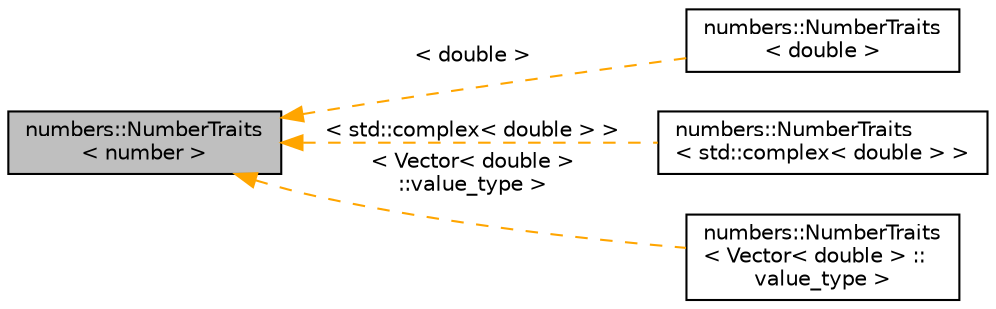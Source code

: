 digraph "numbers::NumberTraits&lt; number &gt;"
{
 // LATEX_PDF_SIZE
  edge [fontname="Helvetica",fontsize="10",labelfontname="Helvetica",labelfontsize="10"];
  node [fontname="Helvetica",fontsize="10",shape=record];
  rankdir="LR";
  Node1 [label="numbers::NumberTraits\l\< number \>",height=0.2,width=0.4,color="black", fillcolor="grey75", style="filled", fontcolor="black",tooltip=" "];
  Node1 -> Node2 [dir="back",color="orange",fontsize="10",style="dashed",label=" \< double \>" ,fontname="Helvetica"];
  Node2 [label="numbers::NumberTraits\l\< double \>",height=0.2,width=0.4,color="black", fillcolor="white", style="filled",URL="$structnumbers_1_1NumberTraits.html",tooltip=" "];
  Node1 -> Node3 [dir="back",color="orange",fontsize="10",style="dashed",label=" \< std::complex\< double \> \>" ,fontname="Helvetica"];
  Node3 [label="numbers::NumberTraits\l\< std::complex\< double \> \>",height=0.2,width=0.4,color="black", fillcolor="white", style="filled",URL="$structnumbers_1_1NumberTraits.html",tooltip=" "];
  Node1 -> Node4 [dir="back",color="orange",fontsize="10",style="dashed",label=" \< Vector\< double \>\l ::value_type \>" ,fontname="Helvetica"];
  Node4 [label="numbers::NumberTraits\l\< Vector\< double \> ::\lvalue_type \>",height=0.2,width=0.4,color="black", fillcolor="white", style="filled",URL="$structnumbers_1_1NumberTraits.html",tooltip=" "];
}
